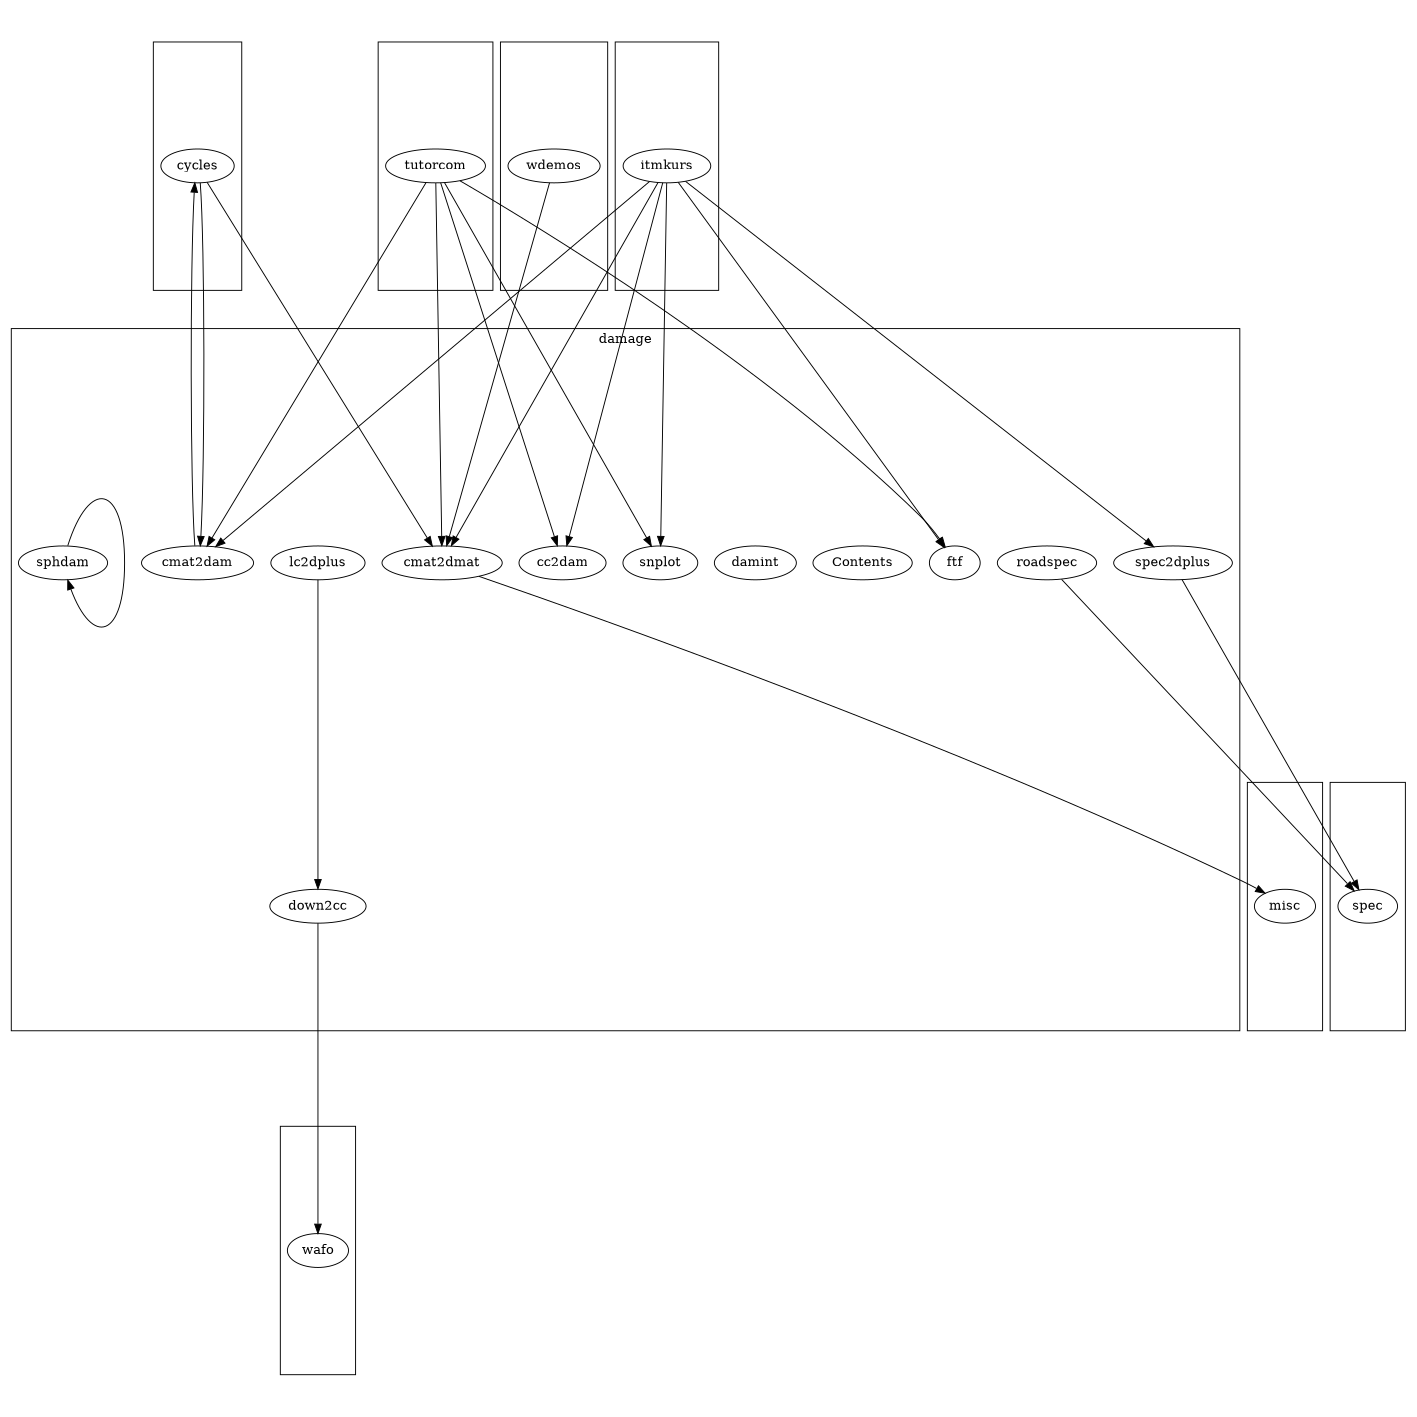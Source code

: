 /* Created by dotwrite for Matlab */
digraph dotwrite2 {
 size = "9.44023,9.44023";
 ratio = fill;
 concentrate = true;
 edge [constraint = true];
 subgraph cluster1 {
 URL = "../../wafo/graph.html";
1;
}
 subgraph cluster2 {
 URL = "../../wafo/cycles/graph.html";
2;
}
 subgraph cluster3 {
 URL = "../../wafo/misc/graph.html";
3;
}
 subgraph cluster4 {
 URL = "../../wafo/papers/tutorcom/graph.html";
4;
}
 subgraph cluster5 {
 URL = "../../wafo/spec/graph.html";
5;
}
 subgraph cluster6 {
 URL = "../../wafo/wdemos/graph.html";
6;
}
 subgraph cluster7 {
 URL = "../../wafo/wdemos/itmkurs/graph.html";
7;
}
 subgraph cluster8 {
 label = "damage";
 URL = "index.html";
8;
9;
10;
11;
12;
13;
14;
15;
16;
17;
18;
19;
}
  2 -> 9;
  2 -> 10;
  4 -> 8;
  4 -> 9;
  4 -> 10;
  4 -> 14;
  4 -> 17;
  6 -> 10;
  7 -> 8;
  7 -> 9;
  7 -> 10;
  7 -> 14;
  7 -> 17;
  7 -> 18;
  9 -> 2;
  10 -> 3;
  13 -> 1;
  15 -> 13;
  16 -> 5;
  18 -> 5;
  19 -> 19;

 1 [URL="../../wafo/graph.html",label="wafo"];
 2 [URL="../../wafo/cycles/graph.html",label="cycles"];
 3 [URL="../../wafo/misc/graph.html",label="misc"];
 4 [URL="../../wafo/papers/tutorcom/graph.html",label="tutorcom"];
 5 [URL="../../wafo/spec/graph.html",label="spec"];
 6 [URL="../../wafo/wdemos/graph.html",label="wdemos"];
 7 [URL="../../wafo/wdemos/itmkurs/graph.html",label="itmkurs"];
 8 [URL="cc2dam.html",label="cc2dam"];
 9 [URL="cmat2dam.html",label="cmat2dam"];
 10 [URL="cmat2dmat.html",label="cmat2dmat"];
 11 [URL="Contents.html",label="Contents"];
 12 [URL="damint.html",label="damint"];
 13 [URL="down2cc.html",label="down2cc"];
 14 [URL="ftf.html",label="ftf"];
 15 [URL="lc2dplus.html",label="lc2dplus"];
 16 [URL="roadspec.html",label="roadspec"];
 17 [URL="snplot.html",label="snplot"];
 18 [URL="spec2dplus.html",label="spec2dplus"];
 19 [URL="sphdam.html",label="sphdam"];
}